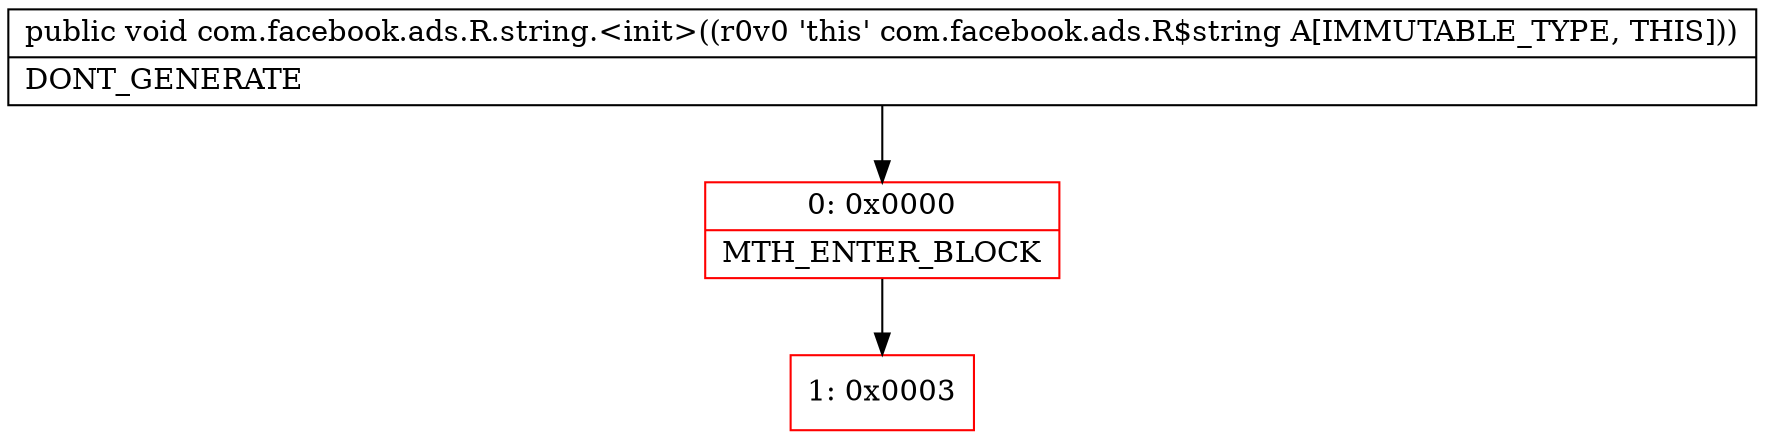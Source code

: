 digraph "CFG forcom.facebook.ads.R.string.\<init\>()V" {
subgraph cluster_Region_578587708 {
label = "R(0)";
node [shape=record,color=blue];
}
Node_0 [shape=record,color=red,label="{0\:\ 0x0000|MTH_ENTER_BLOCK\l}"];
Node_1 [shape=record,color=red,label="{1\:\ 0x0003}"];
MethodNode[shape=record,label="{public void com.facebook.ads.R.string.\<init\>((r0v0 'this' com.facebook.ads.R$string A[IMMUTABLE_TYPE, THIS]))  | DONT_GENERATE\l}"];
MethodNode -> Node_0;
Node_0 -> Node_1;
}

